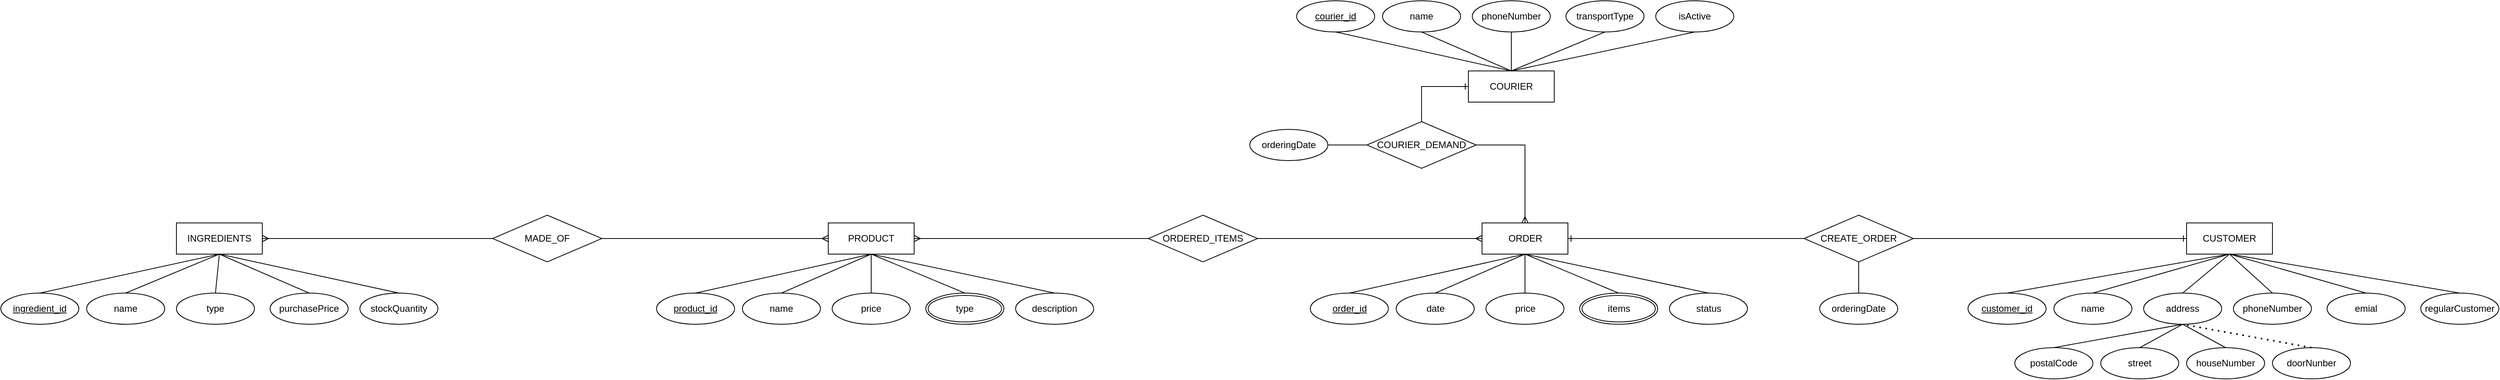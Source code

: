 <mxfile version="22.1.7" type="device">
  <diagram name="1 oldal" id="21BZSLKq7APcsH9D_rfI">
    <mxGraphModel dx="2944" dy="1691" grid="1" gridSize="10" guides="1" tooltips="1" connect="1" arrows="1" fold="1" page="1" pageScale="1" pageWidth="1654" pageHeight="1169" math="0" shadow="0">
      <root>
        <mxCell id="0" />
        <mxCell id="1" parent="0" />
        <mxCell id="MIiHgj1x7aSOkdOsiZLY-5" value="CUSTOMER" style="rounded=0;whiteSpace=wrap;html=1;" parent="1" vertex="1">
          <mxGeometry x="1190" y="-575" width="110" height="40" as="geometry" />
        </mxCell>
        <mxCell id="MIiHgj1x7aSOkdOsiZLY-8" value="customer_id" style="ellipse;whiteSpace=wrap;html=1;align=center;fontStyle=4;" parent="1" vertex="1">
          <mxGeometry x="910" y="-485" width="100" height="40" as="geometry" />
        </mxCell>
        <mxCell id="MIiHgj1x7aSOkdOsiZLY-9" value="name" style="ellipse;whiteSpace=wrap;html=1;align=center;" parent="1" vertex="1">
          <mxGeometry x="1020" y="-485" width="100" height="40" as="geometry" />
        </mxCell>
        <mxCell id="MIiHgj1x7aSOkdOsiZLY-10" value="address" style="ellipse;whiteSpace=wrap;html=1;align=center;" parent="1" vertex="1">
          <mxGeometry x="1135" y="-485" width="100" height="40" as="geometry" />
        </mxCell>
        <mxCell id="MIiHgj1x7aSOkdOsiZLY-11" value="phoneNumber" style="ellipse;whiteSpace=wrap;html=1;align=center;" parent="1" vertex="1">
          <mxGeometry x="1250" y="-485" width="100" height="40" as="geometry" />
        </mxCell>
        <mxCell id="MIiHgj1x7aSOkdOsiZLY-12" value="emial" style="ellipse;whiteSpace=wrap;html=1;align=center;" parent="1" vertex="1">
          <mxGeometry x="1370" y="-485" width="100" height="40" as="geometry" />
        </mxCell>
        <mxCell id="MIiHgj1x7aSOkdOsiZLY-13" value="" style="endArrow=none;html=1;rounded=0;exitX=0.5;exitY=0;exitDx=0;exitDy=0;entryX=0.5;entryY=1;entryDx=0;entryDy=0;" parent="1" source="MIiHgj1x7aSOkdOsiZLY-8" target="MIiHgj1x7aSOkdOsiZLY-5" edge="1">
          <mxGeometry width="50" height="50" relative="1" as="geometry">
            <mxPoint x="1140" y="-485" as="sourcePoint" />
            <mxPoint x="1190" y="-535" as="targetPoint" />
          </mxGeometry>
        </mxCell>
        <mxCell id="MIiHgj1x7aSOkdOsiZLY-14" value="" style="endArrow=none;html=1;rounded=0;exitX=0.5;exitY=0;exitDx=0;exitDy=0;entryX=0.5;entryY=1;entryDx=0;entryDy=0;" parent="1" source="MIiHgj1x7aSOkdOsiZLY-9" target="MIiHgj1x7aSOkdOsiZLY-5" edge="1">
          <mxGeometry width="50" height="50" relative="1" as="geometry">
            <mxPoint x="1140" y="-485" as="sourcePoint" />
            <mxPoint x="1190" y="-515" as="targetPoint" />
          </mxGeometry>
        </mxCell>
        <mxCell id="MIiHgj1x7aSOkdOsiZLY-15" value="" style="endArrow=none;html=1;rounded=0;exitX=0.5;exitY=0;exitDx=0;exitDy=0;entryX=0.5;entryY=1;entryDx=0;entryDy=0;" parent="1" source="MIiHgj1x7aSOkdOsiZLY-10" target="MIiHgj1x7aSOkdOsiZLY-5" edge="1">
          <mxGeometry width="50" height="50" relative="1" as="geometry">
            <mxPoint x="1140" y="-485" as="sourcePoint" />
            <mxPoint x="1180" y="-525" as="targetPoint" />
          </mxGeometry>
        </mxCell>
        <mxCell id="MIiHgj1x7aSOkdOsiZLY-16" value="" style="endArrow=none;html=1;rounded=0;exitX=0.5;exitY=0;exitDx=0;exitDy=0;entryX=0.5;entryY=1;entryDx=0;entryDy=0;" parent="1" source="MIiHgj1x7aSOkdOsiZLY-11" target="MIiHgj1x7aSOkdOsiZLY-5" edge="1">
          <mxGeometry width="50" height="50" relative="1" as="geometry">
            <mxPoint x="1140" y="-485" as="sourcePoint" />
            <mxPoint x="1230" y="-505" as="targetPoint" />
          </mxGeometry>
        </mxCell>
        <mxCell id="MIiHgj1x7aSOkdOsiZLY-17" value="" style="endArrow=none;html=1;rounded=0;exitX=0.5;exitY=0;exitDx=0;exitDy=0;entryX=0.5;entryY=1;entryDx=0;entryDy=0;" parent="1" source="MIiHgj1x7aSOkdOsiZLY-12" target="MIiHgj1x7aSOkdOsiZLY-5" edge="1">
          <mxGeometry width="50" height="50" relative="1" as="geometry">
            <mxPoint x="1140" y="-485" as="sourcePoint" />
            <mxPoint x="1190" y="-535" as="targetPoint" />
          </mxGeometry>
        </mxCell>
        <mxCell id="MIiHgj1x7aSOkdOsiZLY-18" value="ORDER" style="rounded=0;whiteSpace=wrap;html=1;" parent="1" vertex="1">
          <mxGeometry x="287.5" y="-575" width="110" height="40" as="geometry" />
        </mxCell>
        <mxCell id="MIiHgj1x7aSOkdOsiZLY-19" value="order_id" style="ellipse;whiteSpace=wrap;html=1;align=center;fontStyle=4;" parent="1" vertex="1">
          <mxGeometry x="67.5" y="-485" width="100" height="40" as="geometry" />
        </mxCell>
        <mxCell id="MIiHgj1x7aSOkdOsiZLY-20" value="date" style="ellipse;whiteSpace=wrap;html=1;align=center;" parent="1" vertex="1">
          <mxGeometry x="177.5" y="-485" width="100" height="40" as="geometry" />
        </mxCell>
        <mxCell id="MIiHgj1x7aSOkdOsiZLY-21" value="price" style="ellipse;whiteSpace=wrap;html=1;align=center;" parent="1" vertex="1">
          <mxGeometry x="292.5" y="-485" width="100" height="40" as="geometry" />
        </mxCell>
        <mxCell id="MIiHgj1x7aSOkdOsiZLY-23" value="status" style="ellipse;whiteSpace=wrap;html=1;align=center;" parent="1" vertex="1">
          <mxGeometry x="527.5" y="-485" width="100" height="40" as="geometry" />
        </mxCell>
        <mxCell id="MIiHgj1x7aSOkdOsiZLY-24" value="" style="endArrow=none;html=1;rounded=0;exitX=0.5;exitY=0;exitDx=0;exitDy=0;entryX=0.5;entryY=1;entryDx=0;entryDy=0;" parent="1" source="MIiHgj1x7aSOkdOsiZLY-19" target="MIiHgj1x7aSOkdOsiZLY-18" edge="1">
          <mxGeometry width="50" height="50" relative="1" as="geometry">
            <mxPoint x="297.5" y="-485" as="sourcePoint" />
            <mxPoint x="347.5" y="-535" as="targetPoint" />
          </mxGeometry>
        </mxCell>
        <mxCell id="MIiHgj1x7aSOkdOsiZLY-25" value="" style="endArrow=none;html=1;rounded=0;exitX=0.5;exitY=0;exitDx=0;exitDy=0;entryX=0.5;entryY=1;entryDx=0;entryDy=0;" parent="1" source="MIiHgj1x7aSOkdOsiZLY-20" target="MIiHgj1x7aSOkdOsiZLY-18" edge="1">
          <mxGeometry width="50" height="50" relative="1" as="geometry">
            <mxPoint x="297.5" y="-485" as="sourcePoint" />
            <mxPoint x="347.5" y="-515" as="targetPoint" />
          </mxGeometry>
        </mxCell>
        <mxCell id="MIiHgj1x7aSOkdOsiZLY-26" value="" style="endArrow=none;html=1;rounded=0;exitX=0.5;exitY=0;exitDx=0;exitDy=0;entryX=0.5;entryY=1;entryDx=0;entryDy=0;" parent="1" source="MIiHgj1x7aSOkdOsiZLY-21" target="MIiHgj1x7aSOkdOsiZLY-18" edge="1">
          <mxGeometry width="50" height="50" relative="1" as="geometry">
            <mxPoint x="297.5" y="-485" as="sourcePoint" />
            <mxPoint x="337.5" y="-525" as="targetPoint" />
          </mxGeometry>
        </mxCell>
        <mxCell id="MIiHgj1x7aSOkdOsiZLY-27" value="" style="endArrow=none;html=1;rounded=0;exitX=0.5;exitY=0;exitDx=0;exitDy=0;entryX=0.5;entryY=1;entryDx=0;entryDy=0;" parent="1" source="MIiHgj1x7aSOkdOsiZLY-29" target="MIiHgj1x7aSOkdOsiZLY-18" edge="1">
          <mxGeometry width="50" height="50" relative="1" as="geometry">
            <mxPoint x="457.5" y="-485" as="sourcePoint" />
            <mxPoint x="387.5" y="-505" as="targetPoint" />
          </mxGeometry>
        </mxCell>
        <mxCell id="MIiHgj1x7aSOkdOsiZLY-28" value="" style="endArrow=none;html=1;rounded=0;exitX=0.5;exitY=0;exitDx=0;exitDy=0;entryX=0.5;entryY=1;entryDx=0;entryDy=0;" parent="1" source="MIiHgj1x7aSOkdOsiZLY-23" target="MIiHgj1x7aSOkdOsiZLY-18" edge="1">
          <mxGeometry width="50" height="50" relative="1" as="geometry">
            <mxPoint x="297.5" y="-485" as="sourcePoint" />
            <mxPoint x="347.5" y="-535" as="targetPoint" />
          </mxGeometry>
        </mxCell>
        <mxCell id="MIiHgj1x7aSOkdOsiZLY-29" value="items" style="ellipse;shape=doubleEllipse;margin=3;whiteSpace=wrap;html=1;align=center;" parent="1" vertex="1">
          <mxGeometry x="412.5" y="-485" width="100" height="40" as="geometry" />
        </mxCell>
        <mxCell id="NmWSNL_gSRvV90mNXlNz-2" style="edgeStyle=orthogonalEdgeStyle;rounded=0;orthogonalLoop=1;jettySize=auto;html=1;exitX=0;exitY=0.5;exitDx=0;exitDy=0;entryX=0.5;entryY=0;entryDx=0;entryDy=0;startArrow=ERone;startFill=0;endArrow=none;endFill=0;" parent="1" source="MIiHgj1x7aSOkdOsiZLY-64" target="MIiHgj1x7aSOkdOsiZLY-116" edge="1">
          <mxGeometry relative="1" as="geometry" />
        </mxCell>
        <mxCell id="MIiHgj1x7aSOkdOsiZLY-64" value="COURIER" style="rounded=0;whiteSpace=wrap;html=1;" parent="1" vertex="1">
          <mxGeometry x="270" y="-770" width="110" height="40" as="geometry" />
        </mxCell>
        <mxCell id="MIiHgj1x7aSOkdOsiZLY-65" value="courier_id" style="ellipse;whiteSpace=wrap;html=1;align=center;fontStyle=4;" parent="1" vertex="1">
          <mxGeometry x="50" y="-860" width="100" height="40" as="geometry" />
        </mxCell>
        <mxCell id="MIiHgj1x7aSOkdOsiZLY-66" value="name" style="ellipse;whiteSpace=wrap;html=1;align=center;" parent="1" vertex="1">
          <mxGeometry x="160" y="-860" width="100" height="40" as="geometry" />
        </mxCell>
        <mxCell id="MIiHgj1x7aSOkdOsiZLY-67" value="phoneNumber" style="ellipse;whiteSpace=wrap;html=1;align=center;" parent="1" vertex="1">
          <mxGeometry x="275" y="-860" width="100" height="40" as="geometry" />
        </mxCell>
        <mxCell id="MIiHgj1x7aSOkdOsiZLY-68" value="isActive" style="ellipse;whiteSpace=wrap;html=1;align=center;" parent="1" vertex="1">
          <mxGeometry x="510" y="-860" width="100" height="40" as="geometry" />
        </mxCell>
        <mxCell id="MIiHgj1x7aSOkdOsiZLY-69" value="" style="endArrow=none;html=1;rounded=0;exitX=0.5;exitY=1;exitDx=0;exitDy=0;entryX=0.5;entryY=0;entryDx=0;entryDy=0;" parent="1" source="MIiHgj1x7aSOkdOsiZLY-65" target="MIiHgj1x7aSOkdOsiZLY-64" edge="1">
          <mxGeometry width="50" height="50" relative="1" as="geometry">
            <mxPoint x="280" y="-680" as="sourcePoint" />
            <mxPoint x="330" y="-730" as="targetPoint" />
          </mxGeometry>
        </mxCell>
        <mxCell id="MIiHgj1x7aSOkdOsiZLY-70" value="" style="endArrow=none;html=1;rounded=0;exitX=0.5;exitY=1;exitDx=0;exitDy=0;entryX=0.5;entryY=0;entryDx=0;entryDy=0;" parent="1" source="MIiHgj1x7aSOkdOsiZLY-66" target="MIiHgj1x7aSOkdOsiZLY-64" edge="1">
          <mxGeometry width="50" height="50" relative="1" as="geometry">
            <mxPoint x="280" y="-680" as="sourcePoint" />
            <mxPoint x="330" y="-710" as="targetPoint" />
          </mxGeometry>
        </mxCell>
        <mxCell id="MIiHgj1x7aSOkdOsiZLY-71" value="" style="endArrow=none;html=1;rounded=0;entryX=0.5;entryY=0;entryDx=0;entryDy=0;exitX=0.5;exitY=1;exitDx=0;exitDy=0;" parent="1" source="MIiHgj1x7aSOkdOsiZLY-67" target="MIiHgj1x7aSOkdOsiZLY-64" edge="1">
          <mxGeometry width="50" height="50" relative="1" as="geometry">
            <mxPoint x="325" y="-820" as="sourcePoint" />
            <mxPoint x="320" y="-720" as="targetPoint" />
          </mxGeometry>
        </mxCell>
        <mxCell id="MIiHgj1x7aSOkdOsiZLY-72" value="" style="endArrow=none;html=1;rounded=0;exitX=0.5;exitY=1;exitDx=0;exitDy=0;entryX=0.5;entryY=0;entryDx=0;entryDy=0;" parent="1" source="MIiHgj1x7aSOkdOsiZLY-74" target="MIiHgj1x7aSOkdOsiZLY-64" edge="1">
          <mxGeometry width="50" height="50" relative="1" as="geometry">
            <mxPoint x="445" y="-680" as="sourcePoint" />
            <mxPoint x="370" y="-700" as="targetPoint" />
          </mxGeometry>
        </mxCell>
        <mxCell id="MIiHgj1x7aSOkdOsiZLY-73" value="" style="endArrow=none;html=1;rounded=0;exitX=0.5;exitY=1;exitDx=0;exitDy=0;" parent="1" source="MIiHgj1x7aSOkdOsiZLY-68" edge="1">
          <mxGeometry width="50" height="50" relative="1" as="geometry">
            <mxPoint x="280" y="-680" as="sourcePoint" />
            <mxPoint x="325" y="-770" as="targetPoint" />
          </mxGeometry>
        </mxCell>
        <mxCell id="MIiHgj1x7aSOkdOsiZLY-74" value="transportType" style="ellipse;whiteSpace=wrap;html=1;align=center;" parent="1" vertex="1">
          <mxGeometry x="395" y="-860" width="100" height="40" as="geometry" />
        </mxCell>
        <mxCell id="MIiHgj1x7aSOkdOsiZLY-78" value="regularCustomer" style="ellipse;whiteSpace=wrap;html=1;align=center;" parent="1" vertex="1">
          <mxGeometry x="1490" y="-485" width="100" height="40" as="geometry" />
        </mxCell>
        <mxCell id="MIiHgj1x7aSOkdOsiZLY-79" value="" style="endArrow=none;html=1;rounded=0;entryX=0.5;entryY=1;entryDx=0;entryDy=0;exitX=0.5;exitY=0;exitDx=0;exitDy=0;" parent="1" source="MIiHgj1x7aSOkdOsiZLY-78" target="MIiHgj1x7aSOkdOsiZLY-5" edge="1">
          <mxGeometry width="50" height="50" relative="1" as="geometry">
            <mxPoint x="1040" y="-285" as="sourcePoint" />
            <mxPoint x="1090" y="-335" as="targetPoint" />
          </mxGeometry>
        </mxCell>
        <mxCell id="MIiHgj1x7aSOkdOsiZLY-80" value="INGREDIENTS" style="rounded=0;whiteSpace=wrap;html=1;" parent="1" vertex="1">
          <mxGeometry x="-1385" y="-575" width="110" height="40" as="geometry" />
        </mxCell>
        <mxCell id="MIiHgj1x7aSOkdOsiZLY-81" value="ingredient_id" style="ellipse;whiteSpace=wrap;html=1;align=center;fontStyle=4;" parent="1" vertex="1">
          <mxGeometry x="-1610" y="-485" width="100" height="40" as="geometry" />
        </mxCell>
        <mxCell id="MIiHgj1x7aSOkdOsiZLY-82" value="name" style="ellipse;whiteSpace=wrap;html=1;align=center;" parent="1" vertex="1">
          <mxGeometry x="-1500" y="-485" width="100" height="40" as="geometry" />
        </mxCell>
        <mxCell id="MIiHgj1x7aSOkdOsiZLY-83" value="type" style="ellipse;whiteSpace=wrap;html=1;align=center;" parent="1" vertex="1">
          <mxGeometry x="-1385" y="-485" width="100" height="40" as="geometry" />
        </mxCell>
        <mxCell id="MIiHgj1x7aSOkdOsiZLY-84" value="stockQuantity" style="ellipse;whiteSpace=wrap;html=1;align=center;" parent="1" vertex="1">
          <mxGeometry x="-1150" y="-485" width="100" height="40" as="geometry" />
        </mxCell>
        <mxCell id="MIiHgj1x7aSOkdOsiZLY-85" value="" style="endArrow=none;html=1;rounded=0;exitX=0.5;exitY=0;exitDx=0;exitDy=0;entryX=0.5;entryY=1;entryDx=0;entryDy=0;" parent="1" source="MIiHgj1x7aSOkdOsiZLY-81" target="MIiHgj1x7aSOkdOsiZLY-80" edge="1">
          <mxGeometry width="50" height="50" relative="1" as="geometry">
            <mxPoint x="-1375" y="-485" as="sourcePoint" />
            <mxPoint x="-1325" y="-535" as="targetPoint" />
          </mxGeometry>
        </mxCell>
        <mxCell id="MIiHgj1x7aSOkdOsiZLY-86" value="" style="endArrow=none;html=1;rounded=0;exitX=0.5;exitY=0;exitDx=0;exitDy=0;entryX=0.5;entryY=1;entryDx=0;entryDy=0;" parent="1" source="MIiHgj1x7aSOkdOsiZLY-82" target="MIiHgj1x7aSOkdOsiZLY-80" edge="1">
          <mxGeometry width="50" height="50" relative="1" as="geometry">
            <mxPoint x="-1375" y="-485" as="sourcePoint" />
            <mxPoint x="-1325" y="-515" as="targetPoint" />
          </mxGeometry>
        </mxCell>
        <mxCell id="MIiHgj1x7aSOkdOsiZLY-87" value="" style="endArrow=none;html=1;rounded=0;exitX=0.5;exitY=0;exitDx=0;exitDy=0;entryX=0.5;entryY=1;entryDx=0;entryDy=0;" parent="1" source="MIiHgj1x7aSOkdOsiZLY-83" target="MIiHgj1x7aSOkdOsiZLY-80" edge="1">
          <mxGeometry width="50" height="50" relative="1" as="geometry">
            <mxPoint x="-1375" y="-485" as="sourcePoint" />
            <mxPoint x="-1335" y="-525" as="targetPoint" />
          </mxGeometry>
        </mxCell>
        <mxCell id="MIiHgj1x7aSOkdOsiZLY-88" value="" style="endArrow=none;html=1;rounded=0;exitX=0.5;exitY=0;exitDx=0;exitDy=0;entryX=0.5;entryY=1;entryDx=0;entryDy=0;" parent="1" source="MIiHgj1x7aSOkdOsiZLY-90" target="MIiHgj1x7aSOkdOsiZLY-80" edge="1">
          <mxGeometry width="50" height="50" relative="1" as="geometry">
            <mxPoint x="-1210" y="-485" as="sourcePoint" />
            <mxPoint x="-1285" y="-505" as="targetPoint" />
          </mxGeometry>
        </mxCell>
        <mxCell id="MIiHgj1x7aSOkdOsiZLY-89" value="" style="endArrow=none;html=1;rounded=0;exitX=0.5;exitY=0;exitDx=0;exitDy=0;entryX=0.5;entryY=1;entryDx=0;entryDy=0;" parent="1" source="MIiHgj1x7aSOkdOsiZLY-84" target="MIiHgj1x7aSOkdOsiZLY-80" edge="1">
          <mxGeometry width="50" height="50" relative="1" as="geometry">
            <mxPoint x="-1375" y="-485" as="sourcePoint" />
            <mxPoint x="-1325" y="-535" as="targetPoint" />
          </mxGeometry>
        </mxCell>
        <mxCell id="MIiHgj1x7aSOkdOsiZLY-90" value="purchasePrice" style="ellipse;whiteSpace=wrap;html=1;align=center;" parent="1" vertex="1">
          <mxGeometry x="-1265" y="-485" width="100" height="40" as="geometry" />
        </mxCell>
        <mxCell id="MIiHgj1x7aSOkdOsiZLY-91" value="CREATE_ORDER" style="rhombus;whiteSpace=wrap;html=1;" parent="1" vertex="1">
          <mxGeometry x="700" y="-585" width="140" height="60" as="geometry" />
        </mxCell>
        <mxCell id="MIiHgj1x7aSOkdOsiZLY-92" value="orderingDate" style="ellipse;whiteSpace=wrap;html=1;align=center;" parent="1" vertex="1">
          <mxGeometry x="720" y="-485" width="100" height="40" as="geometry" />
        </mxCell>
        <mxCell id="MIiHgj1x7aSOkdOsiZLY-94" value="" style="endArrow=none;html=1;rounded=0;entryX=0.5;entryY=1;entryDx=0;entryDy=0;exitX=0.5;exitY=0;exitDx=0;exitDy=0;" parent="1" source="MIiHgj1x7aSOkdOsiZLY-92" target="MIiHgj1x7aSOkdOsiZLY-91" edge="1">
          <mxGeometry width="50" height="50" relative="1" as="geometry">
            <mxPoint x="770" y="-305" as="sourcePoint" />
            <mxPoint x="820" y="-355" as="targetPoint" />
          </mxGeometry>
        </mxCell>
        <mxCell id="MIiHgj1x7aSOkdOsiZLY-96" value="" style="edgeStyle=entityRelationEdgeStyle;fontSize=12;html=1;endArrow=ERone;rounded=0;entryX=0;entryY=0.5;entryDx=0;entryDy=0;exitX=1;exitY=0.5;exitDx=0;exitDy=0;endFill=0;" parent="1" source="MIiHgj1x7aSOkdOsiZLY-91" target="MIiHgj1x7aSOkdOsiZLY-5" edge="1">
          <mxGeometry width="100" height="100" relative="1" as="geometry">
            <mxPoint x="990" y="-565" as="sourcePoint" />
            <mxPoint x="1090" y="-665" as="targetPoint" />
          </mxGeometry>
        </mxCell>
        <mxCell id="MIiHgj1x7aSOkdOsiZLY-97" value="" style="edgeStyle=entityRelationEdgeStyle;fontSize=12;html=1;endArrow=none;rounded=0;exitX=1;exitY=0.5;exitDx=0;exitDy=0;entryX=0;entryY=0.5;entryDx=0;entryDy=0;startArrow=ERone;startFill=0;endFill=0;" parent="1" source="MIiHgj1x7aSOkdOsiZLY-18" target="MIiHgj1x7aSOkdOsiZLY-91" edge="1">
          <mxGeometry width="100" height="100" relative="1" as="geometry">
            <mxPoint x="990" y="-565" as="sourcePoint" />
            <mxPoint x="1090" y="-665" as="targetPoint" />
          </mxGeometry>
        </mxCell>
        <mxCell id="MIiHgj1x7aSOkdOsiZLY-98" value="PRODUCT" style="rounded=0;whiteSpace=wrap;html=1;" parent="1" vertex="1">
          <mxGeometry x="-550" y="-575" width="110" height="40" as="geometry" />
        </mxCell>
        <mxCell id="MIiHgj1x7aSOkdOsiZLY-99" value="product_id" style="ellipse;whiteSpace=wrap;html=1;align=center;fontStyle=4;" parent="1" vertex="1">
          <mxGeometry x="-770" y="-485" width="100" height="40" as="geometry" />
        </mxCell>
        <mxCell id="MIiHgj1x7aSOkdOsiZLY-100" value="name" style="ellipse;whiteSpace=wrap;html=1;align=center;" parent="1" vertex="1">
          <mxGeometry x="-660" y="-485" width="100" height="40" as="geometry" />
        </mxCell>
        <mxCell id="MIiHgj1x7aSOkdOsiZLY-101" value="price" style="ellipse;whiteSpace=wrap;html=1;align=center;" parent="1" vertex="1">
          <mxGeometry x="-545" y="-485" width="100" height="40" as="geometry" />
        </mxCell>
        <mxCell id="MIiHgj1x7aSOkdOsiZLY-102" value="description" style="ellipse;whiteSpace=wrap;html=1;align=center;" parent="1" vertex="1">
          <mxGeometry x="-310" y="-485" width="100" height="40" as="geometry" />
        </mxCell>
        <mxCell id="MIiHgj1x7aSOkdOsiZLY-103" value="" style="endArrow=none;html=1;rounded=0;exitX=0.5;exitY=0;exitDx=0;exitDy=0;entryX=0.5;entryY=1;entryDx=0;entryDy=0;" parent="1" source="MIiHgj1x7aSOkdOsiZLY-99" target="MIiHgj1x7aSOkdOsiZLY-98" edge="1">
          <mxGeometry width="50" height="50" relative="1" as="geometry">
            <mxPoint x="-540" y="-485" as="sourcePoint" />
            <mxPoint x="-490" y="-535" as="targetPoint" />
          </mxGeometry>
        </mxCell>
        <mxCell id="MIiHgj1x7aSOkdOsiZLY-104" value="" style="endArrow=none;html=1;rounded=0;exitX=0.5;exitY=0;exitDx=0;exitDy=0;entryX=0.5;entryY=1;entryDx=0;entryDy=0;" parent="1" source="MIiHgj1x7aSOkdOsiZLY-100" target="MIiHgj1x7aSOkdOsiZLY-98" edge="1">
          <mxGeometry width="50" height="50" relative="1" as="geometry">
            <mxPoint x="-540" y="-485" as="sourcePoint" />
            <mxPoint x="-490" y="-515" as="targetPoint" />
          </mxGeometry>
        </mxCell>
        <mxCell id="MIiHgj1x7aSOkdOsiZLY-105" value="" style="endArrow=none;html=1;rounded=0;exitX=0.5;exitY=0;exitDx=0;exitDy=0;entryX=0.5;entryY=1;entryDx=0;entryDy=0;" parent="1" source="MIiHgj1x7aSOkdOsiZLY-101" target="MIiHgj1x7aSOkdOsiZLY-98" edge="1">
          <mxGeometry width="50" height="50" relative="1" as="geometry">
            <mxPoint x="-540" y="-485" as="sourcePoint" />
            <mxPoint x="-500" y="-525" as="targetPoint" />
          </mxGeometry>
        </mxCell>
        <mxCell id="MIiHgj1x7aSOkdOsiZLY-106" value="" style="endArrow=none;html=1;rounded=0;exitX=0.5;exitY=0;exitDx=0;exitDy=0;entryX=0.5;entryY=1;entryDx=0;entryDy=0;" parent="1" source="MIiHgj1x7aSOkdOsiZLY-108" target="MIiHgj1x7aSOkdOsiZLY-98" edge="1">
          <mxGeometry width="50" height="50" relative="1" as="geometry">
            <mxPoint x="-380" y="-485" as="sourcePoint" />
            <mxPoint x="-450" y="-505" as="targetPoint" />
          </mxGeometry>
        </mxCell>
        <mxCell id="MIiHgj1x7aSOkdOsiZLY-107" value="" style="endArrow=none;html=1;rounded=0;exitX=0.5;exitY=0;exitDx=0;exitDy=0;entryX=0.5;entryY=1;entryDx=0;entryDy=0;" parent="1" source="MIiHgj1x7aSOkdOsiZLY-102" target="MIiHgj1x7aSOkdOsiZLY-98" edge="1">
          <mxGeometry width="50" height="50" relative="1" as="geometry">
            <mxPoint x="-540" y="-485" as="sourcePoint" />
            <mxPoint x="-490" y="-535" as="targetPoint" />
          </mxGeometry>
        </mxCell>
        <mxCell id="MIiHgj1x7aSOkdOsiZLY-108" value="type" style="ellipse;shape=doubleEllipse;margin=3;whiteSpace=wrap;html=1;align=center;" parent="1" vertex="1">
          <mxGeometry x="-425" y="-485" width="100" height="40" as="geometry" />
        </mxCell>
        <mxCell id="MIiHgj1x7aSOkdOsiZLY-109" value="ORDERED_ITEMS" style="rhombus;whiteSpace=wrap;html=1;" parent="1" vertex="1">
          <mxGeometry x="-140" y="-585" width="140" height="60" as="geometry" />
        </mxCell>
        <mxCell id="MIiHgj1x7aSOkdOsiZLY-114" value="" style="edgeStyle=entityRelationEdgeStyle;fontSize=12;html=1;endArrow=none;startArrow=ERmany;rounded=0;entryX=0;entryY=0.5;entryDx=0;entryDy=0;exitX=1;exitY=0.5;exitDx=0;exitDy=0;startFill=0;endFill=0;" parent="1" source="MIiHgj1x7aSOkdOsiZLY-98" target="MIiHgj1x7aSOkdOsiZLY-109" edge="1">
          <mxGeometry width="100" height="100" relative="1" as="geometry">
            <mxPoint x="-90" y="-135" as="sourcePoint" />
            <mxPoint x="10" y="-235" as="targetPoint" />
          </mxGeometry>
        </mxCell>
        <mxCell id="MIiHgj1x7aSOkdOsiZLY-115" value="" style="edgeStyle=entityRelationEdgeStyle;fontSize=12;html=1;endArrow=none;startArrow=ERmany;rounded=0;entryX=1;entryY=0.5;entryDx=0;entryDy=0;exitX=0;exitY=0.5;exitDx=0;exitDy=0;startFill=0;endFill=0;" parent="1" source="MIiHgj1x7aSOkdOsiZLY-18" target="MIiHgj1x7aSOkdOsiZLY-109" edge="1">
          <mxGeometry width="100" height="100" relative="1" as="geometry">
            <mxPoint x="-510" y="-545" as="sourcePoint" />
            <mxPoint x="-170" y="-545" as="targetPoint" />
          </mxGeometry>
        </mxCell>
        <mxCell id="NmWSNL_gSRvV90mNXlNz-1" style="edgeStyle=orthogonalEdgeStyle;rounded=0;orthogonalLoop=1;jettySize=auto;html=1;exitX=1;exitY=0.5;exitDx=0;exitDy=0;entryX=0.5;entryY=0;entryDx=0;entryDy=0;startArrow=none;startFill=0;endArrow=ERmany;endFill=0;" parent="1" source="MIiHgj1x7aSOkdOsiZLY-116" target="MIiHgj1x7aSOkdOsiZLY-18" edge="1">
          <mxGeometry relative="1" as="geometry" />
        </mxCell>
        <mxCell id="MIiHgj1x7aSOkdOsiZLY-116" value="COURIER_DEMAND" style="rhombus;whiteSpace=wrap;html=1;" parent="1" vertex="1">
          <mxGeometry x="140" y="-705" width="140" height="60" as="geometry" />
        </mxCell>
        <mxCell id="MIiHgj1x7aSOkdOsiZLY-117" value="orderingDate" style="ellipse;whiteSpace=wrap;html=1;align=center;" parent="1" vertex="1">
          <mxGeometry x="-10" y="-695" width="100" height="40" as="geometry" />
        </mxCell>
        <mxCell id="MIiHgj1x7aSOkdOsiZLY-119" value="" style="endArrow=none;html=1;rounded=0;entryX=0;entryY=0.5;entryDx=0;entryDy=0;exitX=1;exitY=0.5;exitDx=0;exitDy=0;" parent="1" source="MIiHgj1x7aSOkdOsiZLY-117" target="MIiHgj1x7aSOkdOsiZLY-116" edge="1">
          <mxGeometry width="50" height="50" relative="1" as="geometry">
            <mxPoint x="210" y="-425" as="sourcePoint" />
            <mxPoint x="260" y="-475" as="targetPoint" />
          </mxGeometry>
        </mxCell>
        <mxCell id="MIiHgj1x7aSOkdOsiZLY-128" value="MADE_OF" style="rhombus;whiteSpace=wrap;html=1;" parent="1" vertex="1">
          <mxGeometry x="-980" y="-585" width="140" height="60" as="geometry" />
        </mxCell>
        <mxCell id="MIiHgj1x7aSOkdOsiZLY-133" value="" style="edgeStyle=entityRelationEdgeStyle;fontSize=12;html=1;endArrow=none;startArrow=ERmany;rounded=0;exitX=1;exitY=0.5;exitDx=0;exitDy=0;entryX=0;entryY=0.5;entryDx=0;entryDy=0;endFill=0;" parent="1" source="MIiHgj1x7aSOkdOsiZLY-80" target="MIiHgj1x7aSOkdOsiZLY-128" edge="1">
          <mxGeometry width="100" height="100" relative="1" as="geometry">
            <mxPoint x="-1010" y="-445" as="sourcePoint" />
            <mxPoint x="-910" y="-545" as="targetPoint" />
          </mxGeometry>
        </mxCell>
        <mxCell id="MIiHgj1x7aSOkdOsiZLY-134" value="" style="edgeStyle=entityRelationEdgeStyle;fontSize=12;html=1;endArrow=ERmany;startArrow=none;rounded=0;exitX=1;exitY=0.5;exitDx=0;exitDy=0;entryX=0;entryY=0.5;entryDx=0;entryDy=0;endFill=0;startFill=0;" parent="1" source="MIiHgj1x7aSOkdOsiZLY-128" target="MIiHgj1x7aSOkdOsiZLY-98" edge="1">
          <mxGeometry width="100" height="100" relative="1" as="geometry">
            <mxPoint x="-1265" y="-545" as="sourcePoint" />
            <mxPoint x="-970" y="-545" as="targetPoint" />
          </mxGeometry>
        </mxCell>
        <mxCell id="MIiHgj1x7aSOkdOsiZLY-135" value="postalCode" style="ellipse;whiteSpace=wrap;html=1;align=center;" parent="1" vertex="1">
          <mxGeometry x="970" y="-415" width="100" height="40" as="geometry" />
        </mxCell>
        <mxCell id="MIiHgj1x7aSOkdOsiZLY-136" value="street" style="ellipse;whiteSpace=wrap;html=1;align=center;" parent="1" vertex="1">
          <mxGeometry x="1080" y="-415" width="100" height="40" as="geometry" />
        </mxCell>
        <mxCell id="MIiHgj1x7aSOkdOsiZLY-137" value="houseNumber" style="ellipse;whiteSpace=wrap;html=1;align=center;" parent="1" vertex="1">
          <mxGeometry x="1190" y="-415" width="100" height="40" as="geometry" />
        </mxCell>
        <mxCell id="MIiHgj1x7aSOkdOsiZLY-139" value="doorNunber" style="ellipse;whiteSpace=wrap;html=1;align=center;" parent="1" vertex="1">
          <mxGeometry x="1300" y="-415" width="100" height="40" as="geometry" />
        </mxCell>
        <mxCell id="MIiHgj1x7aSOkdOsiZLY-140" value="" style="endArrow=none;html=1;rounded=0;exitX=0.5;exitY=0;exitDx=0;exitDy=0;entryX=0.5;entryY=1;entryDx=0;entryDy=0;" parent="1" source="MIiHgj1x7aSOkdOsiZLY-135" target="MIiHgj1x7aSOkdOsiZLY-10" edge="1">
          <mxGeometry width="50" height="50" relative="1" as="geometry">
            <mxPoint x="1180" y="-605" as="sourcePoint" />
            <mxPoint x="1230" y="-655" as="targetPoint" />
          </mxGeometry>
        </mxCell>
        <mxCell id="MIiHgj1x7aSOkdOsiZLY-141" value="" style="endArrow=none;html=1;rounded=0;exitX=0.5;exitY=0;exitDx=0;exitDy=0;entryX=0.5;entryY=1;entryDx=0;entryDy=0;" parent="1" source="MIiHgj1x7aSOkdOsiZLY-136" target="MIiHgj1x7aSOkdOsiZLY-10" edge="1">
          <mxGeometry width="50" height="50" relative="1" as="geometry">
            <mxPoint x="1030" y="-405" as="sourcePoint" />
            <mxPoint x="1190" y="-425" as="targetPoint" />
          </mxGeometry>
        </mxCell>
        <mxCell id="MIiHgj1x7aSOkdOsiZLY-142" value="" style="endArrow=none;html=1;rounded=0;exitX=0.5;exitY=0;exitDx=0;exitDy=0;entryX=0.5;entryY=1;entryDx=0;entryDy=0;" parent="1" source="MIiHgj1x7aSOkdOsiZLY-137" target="MIiHgj1x7aSOkdOsiZLY-10" edge="1">
          <mxGeometry width="50" height="50" relative="1" as="geometry">
            <mxPoint x="1140" y="-405" as="sourcePoint" />
            <mxPoint x="1195" y="-435" as="targetPoint" />
          </mxGeometry>
        </mxCell>
        <mxCell id="MIiHgj1x7aSOkdOsiZLY-144" value="" style="endArrow=none;dashed=1;html=1;dashPattern=1 3;strokeWidth=2;rounded=0;exitX=0.5;exitY=0;exitDx=0;exitDy=0;entryX=0.5;entryY=1;entryDx=0;entryDy=0;" parent="1" source="MIiHgj1x7aSOkdOsiZLY-139" target="MIiHgj1x7aSOkdOsiZLY-10" edge="1">
          <mxGeometry width="50" height="50" relative="1" as="geometry">
            <mxPoint x="1180" y="-605" as="sourcePoint" />
            <mxPoint x="1230" y="-655" as="targetPoint" />
          </mxGeometry>
        </mxCell>
      </root>
    </mxGraphModel>
  </diagram>
</mxfile>
